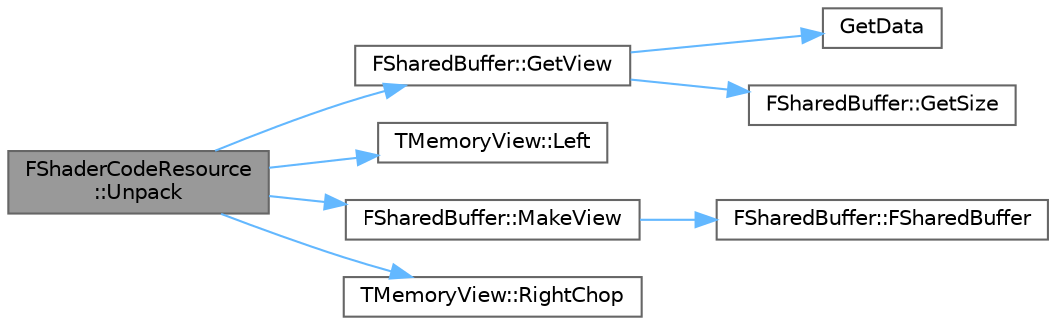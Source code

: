 digraph "FShaderCodeResource::Unpack"
{
 // INTERACTIVE_SVG=YES
 // LATEX_PDF_SIZE
  bgcolor="transparent";
  edge [fontname=Helvetica,fontsize=10,labelfontname=Helvetica,labelfontsize=10];
  node [fontname=Helvetica,fontsize=10,shape=box,height=0.2,width=0.4];
  rankdir="LR";
  Node1 [id="Node000001",label="FShaderCodeResource\l::Unpack",height=0.2,width=0.4,color="gray40", fillcolor="grey60", style="filled", fontcolor="black",tooltip=" "];
  Node1 -> Node2 [id="edge1_Node000001_Node000002",color="steelblue1",style="solid",tooltip=" "];
  Node2 [id="Node000002",label="FSharedBuffer::GetView",height=0.2,width=0.4,color="grey40", fillcolor="white", style="filled",URL="$d5/d2c/classFSharedBuffer.html#a0d7f33f1f17b0e821dcd6a2d1bf8e0d9",tooltip="Returns a view of the buffer."];
  Node2 -> Node3 [id="edge2_Node000002_Node000003",color="steelblue1",style="solid",tooltip=" "];
  Node3 [id="Node000003",label="GetData",height=0.2,width=0.4,color="grey40", fillcolor="white", style="filled",URL="$d3/ddf/StringConv_8h.html#a4111b73e6a9d7101173e7223118962f3",tooltip=" "];
  Node2 -> Node4 [id="edge3_Node000002_Node000004",color="steelblue1",style="solid",tooltip=" "];
  Node4 [id="Node000004",label="FSharedBuffer::GetSize",height=0.2,width=0.4,color="grey40", fillcolor="white", style="filled",URL="$d5/d2c/classFSharedBuffer.html#a545f64d80f3d3e867cb2c4cf2cd17098",tooltip="Returns the size of the buffer in bytes."];
  Node1 -> Node5 [id="edge4_Node000001_Node000005",color="steelblue1",style="solid",tooltip=" "];
  Node5 [id="Node000005",label="TMemoryView::Left",height=0.2,width=0.4,color="grey40", fillcolor="white", style="filled",URL="$d9/dc5/classTMemoryView.html#a23062c42d1a7c14de2622f64c6066fbc",tooltip="Returns the left-most part of the view by taking the given number of bytes from the left."];
  Node1 -> Node6 [id="edge5_Node000001_Node000006",color="steelblue1",style="solid",tooltip=" "];
  Node6 [id="Node000006",label="FSharedBuffer::MakeView",height=0.2,width=0.4,color="grey40", fillcolor="white", style="filled",URL="$d5/d2c/classFSharedBuffer.html#a2584abd540d0578b4e82db56f8f908dd",tooltip="Make a non-owned view of the input."];
  Node6 -> Node7 [id="edge6_Node000006_Node000007",color="steelblue1",style="solid",tooltip=" "];
  Node7 [id="Node000007",label="FSharedBuffer::FSharedBuffer",height=0.2,width=0.4,color="grey40", fillcolor="white", style="filled",URL="$d5/d2c/classFSharedBuffer.html#a501818a10e15626550853da572542025",tooltip="Construct a null shared buffer."];
  Node1 -> Node8 [id="edge7_Node000001_Node000008",color="steelblue1",style="solid",tooltip=" "];
  Node8 [id="Node000008",label="TMemoryView::RightChop",height=0.2,width=0.4,color="grey40", fillcolor="white", style="filled",URL="$d9/dc5/classTMemoryView.html#a06a67055d0a770a7b33cc43b27542f0b",tooltip="Returns the right-most part of the view by chopping the given number of bytes from the left."];
}
